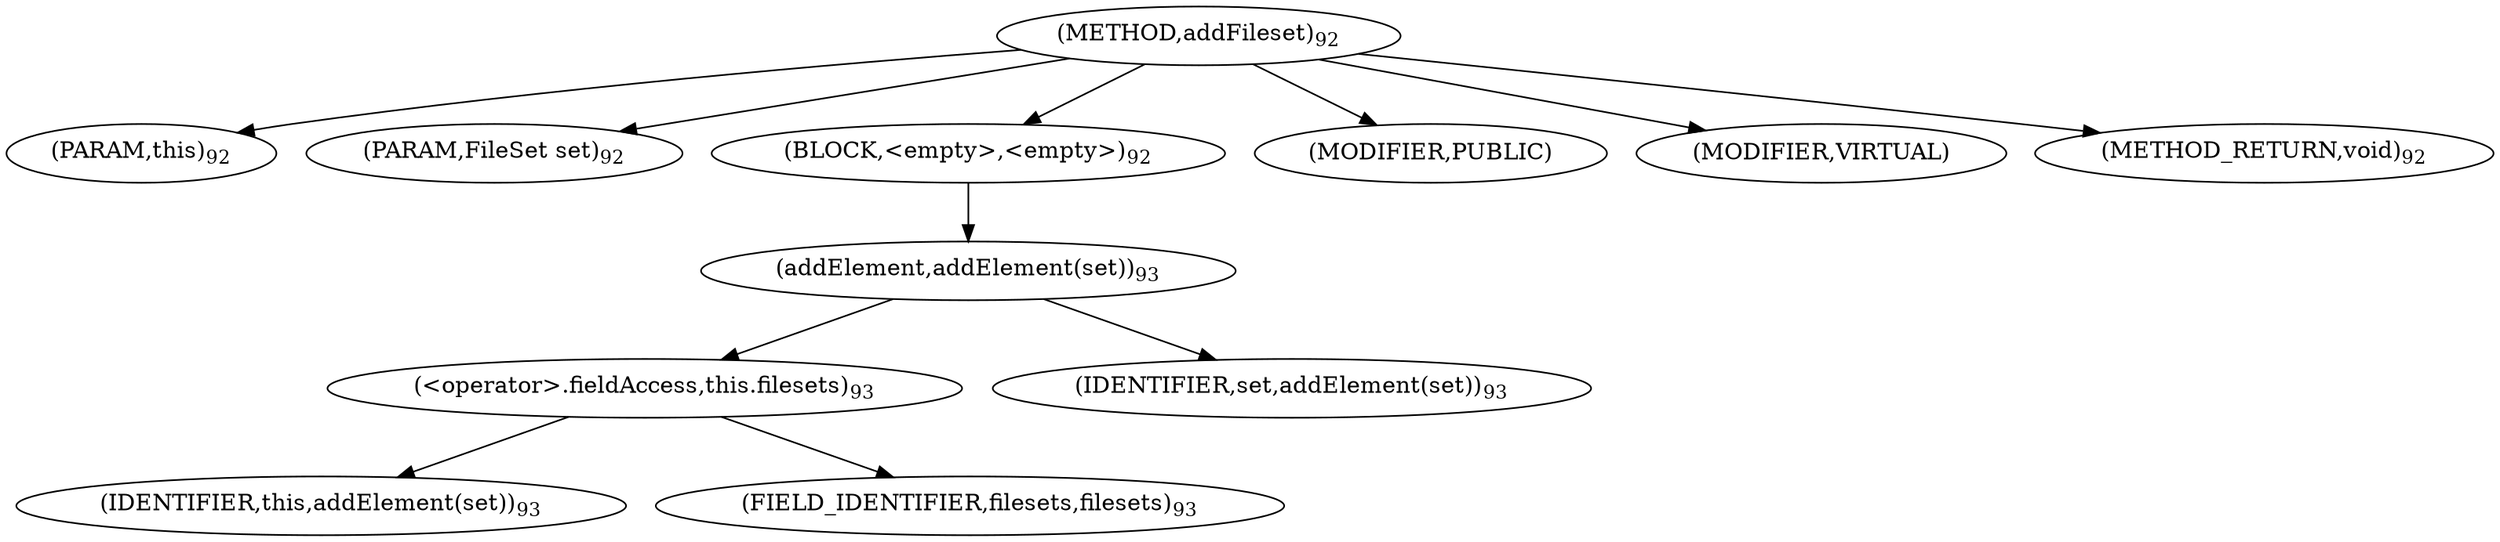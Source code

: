 digraph "addFileset" {  
"80" [label = <(METHOD,addFileset)<SUB>92</SUB>> ]
"81" [label = <(PARAM,this)<SUB>92</SUB>> ]
"82" [label = <(PARAM,FileSet set)<SUB>92</SUB>> ]
"83" [label = <(BLOCK,&lt;empty&gt;,&lt;empty&gt;)<SUB>92</SUB>> ]
"84" [label = <(addElement,addElement(set))<SUB>93</SUB>> ]
"85" [label = <(&lt;operator&gt;.fieldAccess,this.filesets)<SUB>93</SUB>> ]
"86" [label = <(IDENTIFIER,this,addElement(set))<SUB>93</SUB>> ]
"87" [label = <(FIELD_IDENTIFIER,filesets,filesets)<SUB>93</SUB>> ]
"88" [label = <(IDENTIFIER,set,addElement(set))<SUB>93</SUB>> ]
"89" [label = <(MODIFIER,PUBLIC)> ]
"90" [label = <(MODIFIER,VIRTUAL)> ]
"91" [label = <(METHOD_RETURN,void)<SUB>92</SUB>> ]
  "80" -> "81" 
  "80" -> "82" 
  "80" -> "83" 
  "80" -> "89" 
  "80" -> "90" 
  "80" -> "91" 
  "83" -> "84" 
  "84" -> "85" 
  "84" -> "88" 
  "85" -> "86" 
  "85" -> "87" 
}

